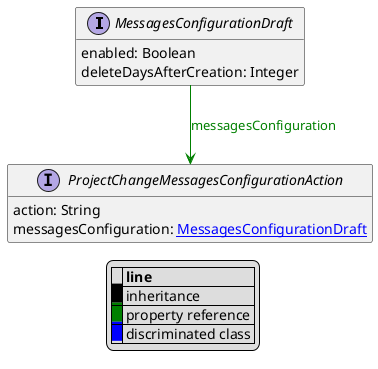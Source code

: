 @startuml

hide empty fields
hide empty methods
legend
|= |= line |
|<back:black>   </back>| inheritance |
|<back:green>   </back>| property reference |
|<back:blue>   </back>| discriminated class |
endlegend
interface MessagesConfigurationDraft [[MessagesConfigurationDraft.svg]]  {
    enabled: Boolean
    deleteDaysAfterCreation: Integer
}



interface ProjectChangeMessagesConfigurationAction [[ProjectChangeMessagesConfigurationAction.svg]]  {
    action: String
    messagesConfiguration: [[MessagesConfigurationDraft.svg MessagesConfigurationDraft]]
}

MessagesConfigurationDraft --> ProjectChangeMessagesConfigurationAction #green;text:green : "messagesConfiguration"
@enduml
